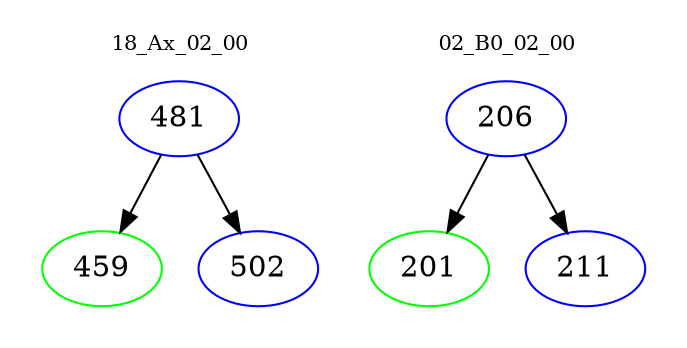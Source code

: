 digraph{
subgraph cluster_0 {
color = white
label = "18_Ax_02_00";
fontsize=10;
T0_481 [label="481", color="blue"]
T0_481 -> T0_459 [color="black"]
T0_459 [label="459", color="green"]
T0_481 -> T0_502 [color="black"]
T0_502 [label="502", color="blue"]
}
subgraph cluster_1 {
color = white
label = "02_B0_02_00";
fontsize=10;
T1_206 [label="206", color="blue"]
T1_206 -> T1_201 [color="black"]
T1_201 [label="201", color="green"]
T1_206 -> T1_211 [color="black"]
T1_211 [label="211", color="blue"]
}
}
